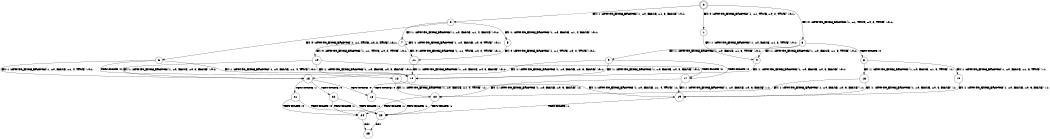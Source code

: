 digraph BCG {
size = "7, 10.5";
center = TRUE;
node [shape = circle];
0 [peripheries = 2];
0 -> 1 [label = "EX !0 !ATOMIC_EXCH_BRANCH (1, +1, TRUE, +0, 2, TRUE) !:0:1:"];
0 -> 2 [label = "EX !1 !ATOMIC_EXCH_BRANCH (1, +0, FALSE, +1, 3, FALSE) !:0:1:"];
0 -> 3 [label = "EX !0 !ATOMIC_EXCH_BRANCH (1, +1, TRUE, +0, 2, TRUE) !:0:1:"];
1 -> 4 [label = "EX !1 !ATOMIC_EXCH_BRANCH (1, +0, FALSE, +1, 3, TRUE) !:0:1:"];
2 -> 5 [label = "EX !1 !ATOMIC_EXCH_BRANCH (1, +0, FALSE, +1, 4, FALSE) !:0:1:"];
2 -> 6 [label = "EX !0 !ATOMIC_EXCH_BRANCH (1, +1, TRUE, +0, 2, TRUE) !:0:1:"];
2 -> 7 [label = "EX !1 !ATOMIC_EXCH_BRANCH (1, +0, FALSE, +1, 4, FALSE) !:0:1:"];
3 -> 4 [label = "EX !1 !ATOMIC_EXCH_BRANCH (1, +0, FALSE, +1, 3, TRUE) !:0:1:"];
3 -> 8 [label = "TERMINATE !0"];
3 -> 9 [label = "EX !1 !ATOMIC_EXCH_BRANCH (1, +0, FALSE, +1, 3, TRUE) !:0:1:"];
4 -> 10 [label = "EX !1 !ATOMIC_EXCH_BRANCH (1, +0, FALSE, +0, 3, FALSE) !:0:1:"];
5 -> 11 [label = "EX !0 !ATOMIC_EXCH_BRANCH (1, +1, TRUE, +0, 2, TRUE) !:0:1:"];
6 -> 10 [label = "EX !1 !ATOMIC_EXCH_BRANCH (1, +0, FALSE, +1, 4, TRUE) !:0:1:"];
6 -> 12 [label = "TERMINATE !0"];
6 -> 13 [label = "EX !1 !ATOMIC_EXCH_BRANCH (1, +0, FALSE, +1, 4, TRUE) !:0:1:"];
7 -> 11 [label = "EX !0 !ATOMIC_EXCH_BRANCH (1, +1, TRUE, +0, 2, TRUE) !:0:1:"];
7 -> 14 [label = "EX !0 !ATOMIC_EXCH_BRANCH (1, +1, TRUE, +0, 2, TRUE) !:0:1:"];
7 -> 7 [label = "EX !1 !ATOMIC_EXCH_BRANCH (1, +0, FALSE, +0, 3, TRUE) !:0:1:"];
8 -> 15 [label = "EX !1 !ATOMIC_EXCH_BRANCH (1, +0, FALSE, +1, 3, TRUE) !:1:"];
8 -> 16 [label = "EX !1 !ATOMIC_EXCH_BRANCH (1, +0, FALSE, +1, 3, TRUE) !:1:"];
9 -> 10 [label = "EX !1 !ATOMIC_EXCH_BRANCH (1, +0, FALSE, +0, 3, FALSE) !:0:1:"];
9 -> 17 [label = "TERMINATE !0"];
9 -> 13 [label = "EX !1 !ATOMIC_EXCH_BRANCH (1, +0, FALSE, +0, 3, FALSE) !:0:1:"];
10 -> 18 [label = "TERMINATE !0"];
11 -> 10 [label = "EX !1 !ATOMIC_EXCH_BRANCH (1, +0, FALSE, +0, 3, FALSE) !:0:1:"];
12 -> 19 [label = "EX !1 !ATOMIC_EXCH_BRANCH (1, +0, FALSE, +1, 4, TRUE) !:1:"];
12 -> 20 [label = "EX !1 !ATOMIC_EXCH_BRANCH (1, +0, FALSE, +1, 4, TRUE) !:1:"];
13 -> 18 [label = "TERMINATE !0"];
13 -> 21 [label = "TERMINATE !1"];
13 -> 22 [label = "TERMINATE !0"];
14 -> 10 [label = "EX !1 !ATOMIC_EXCH_BRANCH (1, +0, FALSE, +0, 3, FALSE) !:0:1:"];
14 -> 17 [label = "TERMINATE !0"];
14 -> 13 [label = "EX !1 !ATOMIC_EXCH_BRANCH (1, +0, FALSE, +0, 3, FALSE) !:0:1:"];
15 -> 19 [label = "EX !1 !ATOMIC_EXCH_BRANCH (1, +0, FALSE, +0, 3, FALSE) !:1:"];
16 -> 19 [label = "EX !1 !ATOMIC_EXCH_BRANCH (1, +0, FALSE, +0, 3, FALSE) !:1:"];
16 -> 20 [label = "EX !1 !ATOMIC_EXCH_BRANCH (1, +0, FALSE, +0, 3, FALSE) !:1:"];
17 -> 19 [label = "EX !1 !ATOMIC_EXCH_BRANCH (1, +0, FALSE, +0, 3, FALSE) !:1:"];
17 -> 20 [label = "EX !1 !ATOMIC_EXCH_BRANCH (1, +0, FALSE, +0, 3, FALSE) !:1:"];
18 -> 23 [label = "TERMINATE !1"];
19 -> 23 [label = "TERMINATE !1"];
20 -> 23 [label = "TERMINATE !1"];
20 -> 24 [label = "TERMINATE !1"];
21 -> 23 [label = "TERMINATE !0"];
21 -> 24 [label = "TERMINATE !0"];
22 -> 23 [label = "TERMINATE !1"];
22 -> 24 [label = "TERMINATE !1"];
23 -> 25 [label = "exit"];
24 -> 25 [label = "exit"];
}
